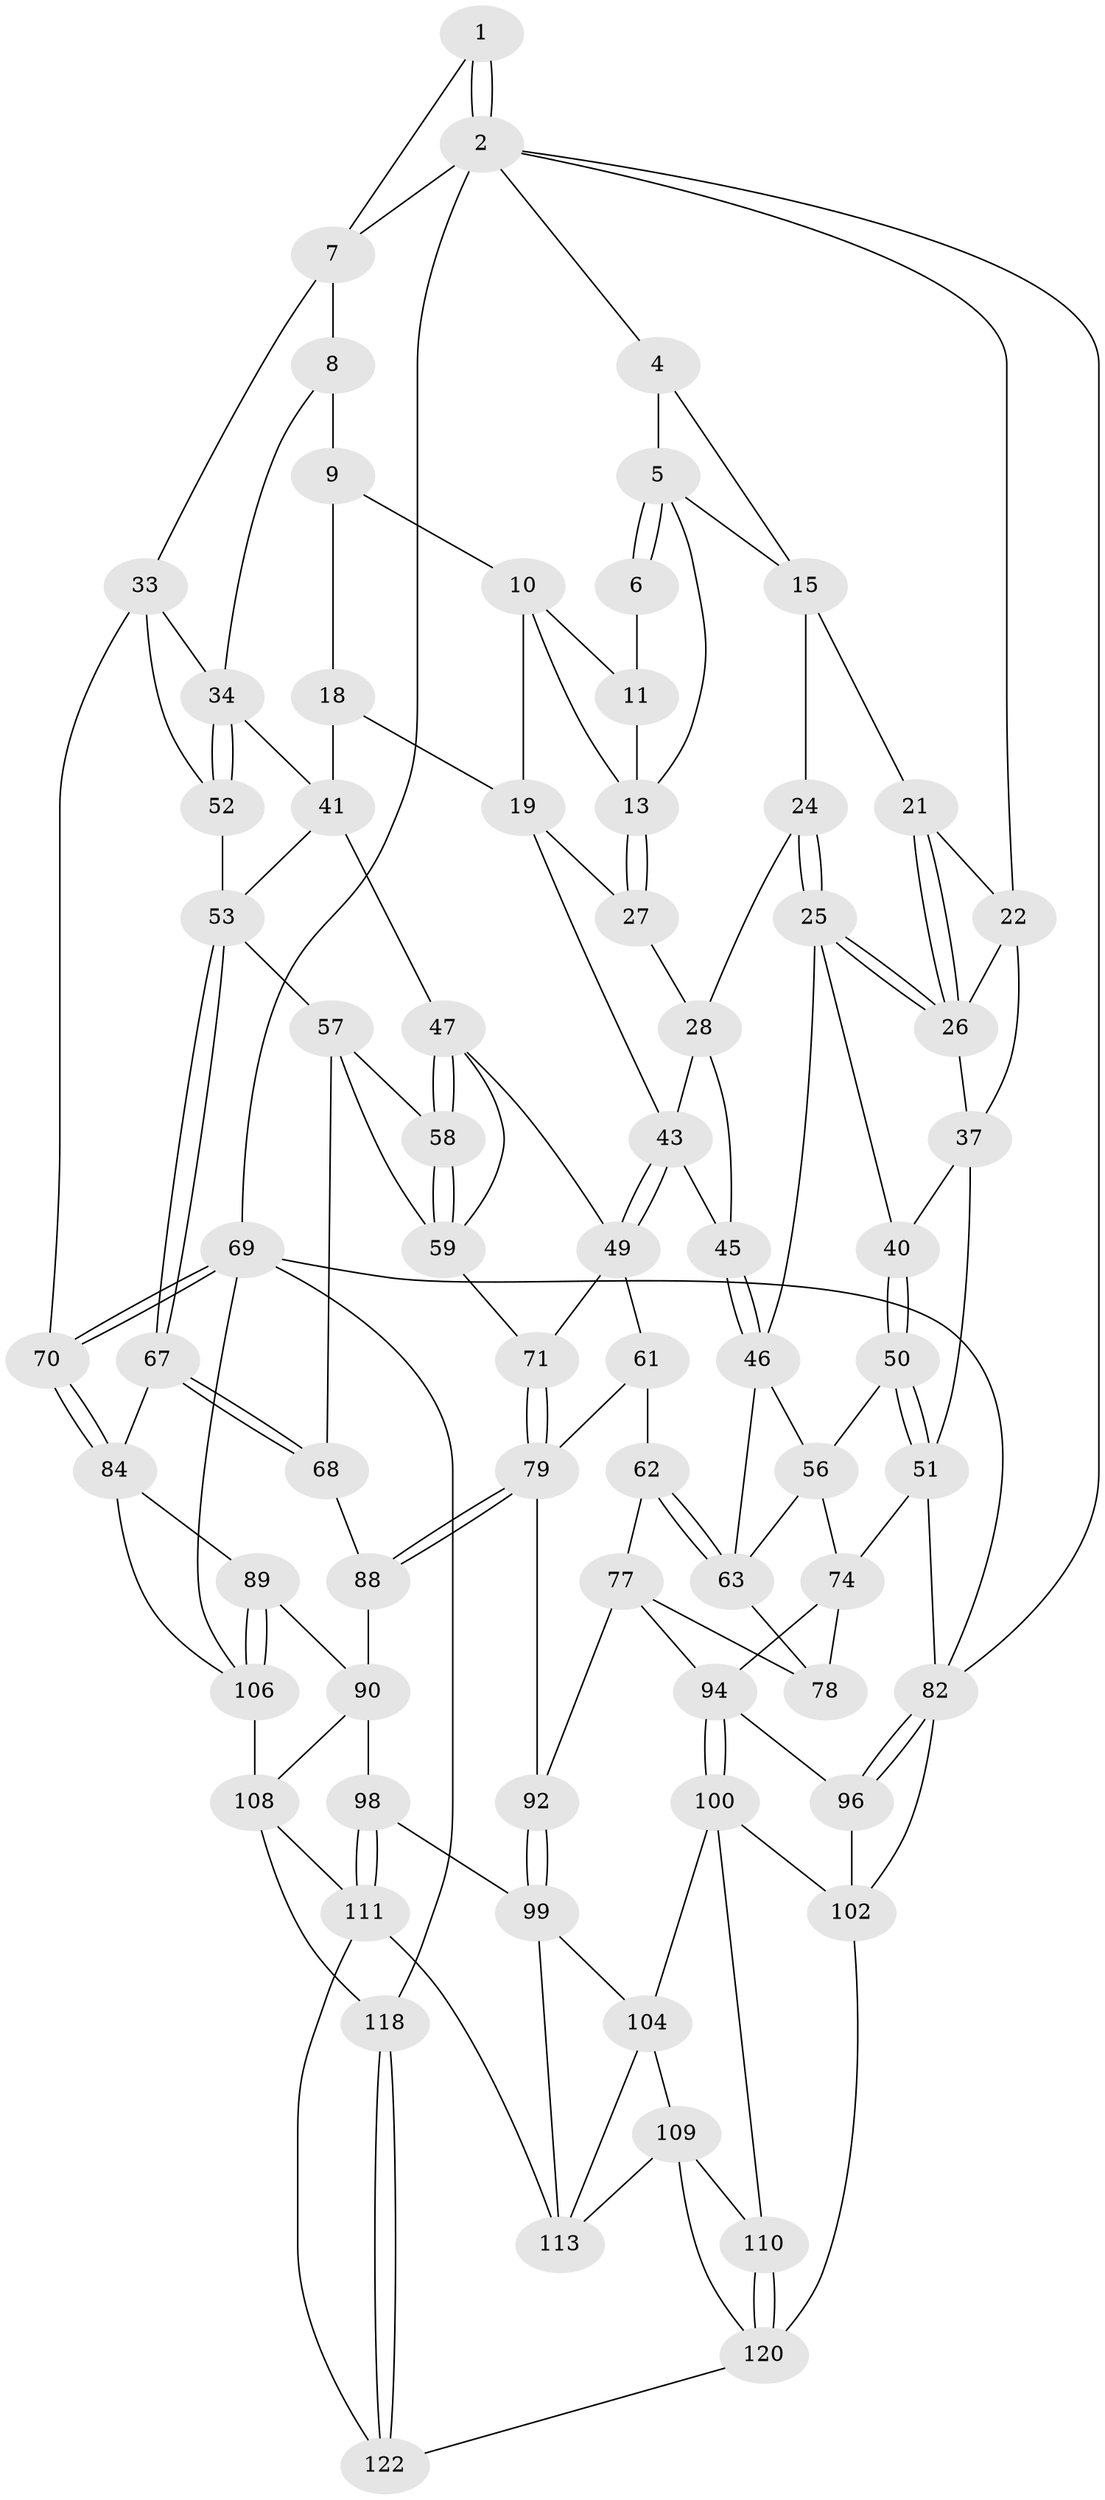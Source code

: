 // original degree distribution, {3: 0.01639344262295082, 6: 0.22950819672131148, 4: 0.2459016393442623, 5: 0.5081967213114754}
// Generated by graph-tools (version 1.1) at 2025/11/02/27/25 16:11:51]
// undirected, 73 vertices, 159 edges
graph export_dot {
graph [start="1"]
  node [color=gray90,style=filled];
  1 [pos="+0.8052138775393652+0"];
  2 [pos="+1+0",super="+3"];
  4 [pos="+0+0"];
  5 [pos="+0.3968536930792487+0",super="+12"];
  6 [pos="+0.7293791823540051+0"];
  7 [pos="+0.8324701901928323+0.09562798354369945",super="+30"];
  8 [pos="+0.8309675440943645+0.11125967575466233",super="+32"];
  9 [pos="+0.7385625687570149+0.04821495986213521",super="+17"];
  10 [pos="+0.6837946184091276+0",super="+16"];
  11 [pos="+0.7089200517421069+0"];
  13 [pos="+0.40884384129538665+0.0417016464355542",super="+14"];
  15 [pos="+0.18682086388156455+0.05821668118925931",super="+20"];
  18 [pos="+0.6528178909573006+0.20830178820407588"];
  19 [pos="+0.6523994293446211+0.2080441413407945",super="+36"];
  21 [pos="+0.12373333590652232+0.10746316500045221"];
  22 [pos="+0.014610140687125683+0.09197960849605352",super="+23"];
  24 [pos="+0.22968632029250563+0.15790321549974456"];
  25 [pos="+0.1964520761445398+0.19749660133894695",super="+39"];
  26 [pos="+0.13372209332469653+0.1669577908476411",super="+31"];
  27 [pos="+0.39007604997334133+0.08986632176611242"];
  28 [pos="+0.33423629441688013+0.14002464358383065",super="+29"];
  33 [pos="+1+0.1270089822383732",super="+66"];
  34 [pos="+1+0.19358875384366542",super="+35"];
  37 [pos="+0.07494548503035461+0.2590188517223914",super="+38"];
  40 [pos="+0.12897686890564225+0.286058806517254"];
  41 [pos="+0.8505672848367096+0.34337848930515197",super="+42"];
  43 [pos="+0.4460694149674928+0.34228635893951614",super="+44"];
  45 [pos="+0.28487061977083067+0.3690416501335803"];
  46 [pos="+0.2572740929756745+0.3837722600888971",super="+55"];
  47 [pos="+0.6804543449921072+0.320759180478976",super="+48"];
  49 [pos="+0.4974042470557321+0.42785014978204866",super="+60"];
  50 [pos="+0.02375544489305814+0.4204501411053566"];
  51 [pos="+0+0.3466584849075052",super="+75"];
  52 [pos="+0.9304775601929927+0.4871913919589839"];
  53 [pos="+0.9288984324891104+0.4872769042367106",super="+54"];
  56 [pos="+0.07755897421585034+0.460078502150867",super="+73"];
  57 [pos="+0.7915755087108137+0.459471587528816",super="+64"];
  58 [pos="+0.7053125536388746+0.4226290859614278"];
  59 [pos="+0.6604353994491096+0.4934199218601154",super="+65"];
  61 [pos="+0.4469705966952576+0.503277303767151",super="+81"];
  62 [pos="+0.3117007812810618+0.534888119334923",super="+76"];
  63 [pos="+0.2587589794326457+0.4078213186281452",super="+72"];
  67 [pos="+0.8678433724888883+0.6261569458642577"];
  68 [pos="+0.7831602691739973+0.5936720434117212",super="+87"];
  69 [pos="+1+1",super="+117"];
  70 [pos="+1+0.803442385709321"];
  71 [pos="+0.606363020241355+0.575281137479337"];
  74 [pos="+0.06292533006390896+0.5882687041287258",super="+86"];
  77 [pos="+0.2970277614370544+0.6047635565558551",super="+93"];
  78 [pos="+0.21966859575658884+0.6020981619667056"];
  79 [pos="+0.5918058915560688+0.63296501476855",super="+80"];
  82 [pos="+0+0.8220255014782539",super="+83"];
  84 [pos="+1+0.7682512377887402",super="+85"];
  88 [pos="+0.6178517351518399+0.6410791037880775",super="+91"];
  89 [pos="+0.8598685112676845+0.7285821776839845"];
  90 [pos="+0.777108420552371+0.7564495709678581",super="+97"];
  92 [pos="+0.5390206868704736+0.7250965180839821"];
  94 [pos="+0.29158647305887675+0.7109854238836322",super="+95"];
  96 [pos="+0.09513512886839291+0.7927473761531517"];
  98 [pos="+0.6219419670769681+0.8050052221666869"];
  99 [pos="+0.5431080877441771+0.755726549201985",super="+103"];
  100 [pos="+0.2761442898332811+0.7781502923577865",super="+101"];
  102 [pos="+0.1836616458312949+0.8521136799805257",super="+119"];
  104 [pos="+0.48568853812563234+0.8130090004078322",super="+105"];
  106 [pos="+0.8612074537524678+0.8947880469872714",super="+107"];
  108 [pos="+0.7790134472924358+0.8792537670660598",super="+114"];
  109 [pos="+0.3361716588071441+0.9325576027593284",super="+116"];
  110 [pos="+0.20636528109866287+0.8611364820231145"];
  111 [pos="+0.6616176890836892+0.9127916500550629",super="+112"];
  113 [pos="+0.5159744733735027+0.9606068288514413",super="+115"];
  118 [pos="+0.7900265538756046+1"];
  120 [pos="+0.21767203647043742+1",super="+121"];
  122 [pos="+0.4931467099944025+1"];
  1 -- 2;
  1 -- 2;
  1 -- 7;
  2 -- 69;
  2 -- 7;
  2 -- 4;
  2 -- 22;
  2 -- 82;
  4 -- 5;
  4 -- 15;
  5 -- 6;
  5 -- 6;
  5 -- 13;
  5 -- 15;
  6 -- 11;
  7 -- 8;
  7 -- 33;
  8 -- 9 [weight=2];
  8 -- 34;
  9 -- 10;
  9 -- 18;
  10 -- 11;
  10 -- 19;
  10 -- 13;
  11 -- 13;
  13 -- 27;
  13 -- 27;
  15 -- 24;
  15 -- 21;
  18 -- 19;
  18 -- 41;
  19 -- 43;
  19 -- 27;
  21 -- 22;
  21 -- 26;
  21 -- 26;
  22 -- 26;
  22 -- 37;
  24 -- 25;
  24 -- 25;
  24 -- 28;
  25 -- 26;
  25 -- 26;
  25 -- 40;
  25 -- 46;
  26 -- 37;
  27 -- 28;
  28 -- 45;
  28 -- 43;
  33 -- 34;
  33 -- 52;
  33 -- 70;
  34 -- 52;
  34 -- 52;
  34 -- 41;
  37 -- 40;
  37 -- 51;
  40 -- 50;
  40 -- 50;
  41 -- 47;
  41 -- 53;
  43 -- 49;
  43 -- 49;
  43 -- 45;
  45 -- 46;
  45 -- 46;
  46 -- 56;
  46 -- 63;
  47 -- 58;
  47 -- 58;
  47 -- 49;
  47 -- 59;
  49 -- 61;
  49 -- 71;
  50 -- 51;
  50 -- 51;
  50 -- 56;
  51 -- 74;
  51 -- 82;
  52 -- 53;
  53 -- 67;
  53 -- 67;
  53 -- 57;
  56 -- 74;
  56 -- 63;
  57 -- 58;
  57 -- 59;
  57 -- 68;
  58 -- 59;
  58 -- 59;
  59 -- 71;
  61 -- 62 [weight=2];
  61 -- 79;
  62 -- 63;
  62 -- 63;
  62 -- 77;
  63 -- 78;
  67 -- 68;
  67 -- 68;
  67 -- 84;
  68 -- 88 [weight=2];
  69 -- 70;
  69 -- 70;
  69 -- 82;
  69 -- 118;
  69 -- 106;
  70 -- 84;
  70 -- 84;
  71 -- 79;
  71 -- 79;
  74 -- 94;
  74 -- 78;
  77 -- 78;
  77 -- 92;
  77 -- 94;
  79 -- 88;
  79 -- 88;
  79 -- 92;
  82 -- 96;
  82 -- 96;
  82 -- 102;
  84 -- 106;
  84 -- 89;
  88 -- 90;
  89 -- 90;
  89 -- 106;
  89 -- 106;
  90 -- 108;
  90 -- 98;
  92 -- 99;
  92 -- 99;
  94 -- 100;
  94 -- 100;
  94 -- 96;
  96 -- 102;
  98 -- 99;
  98 -- 111;
  98 -- 111;
  99 -- 104;
  99 -- 113;
  100 -- 102;
  100 -- 110;
  100 -- 104;
  102 -- 120;
  104 -- 113;
  104 -- 109;
  106 -- 108;
  108 -- 118;
  108 -- 111;
  109 -- 110;
  109 -- 113;
  109 -- 120;
  110 -- 120;
  110 -- 120;
  111 -- 113;
  111 -- 122;
  118 -- 122;
  118 -- 122;
  120 -- 122;
}
